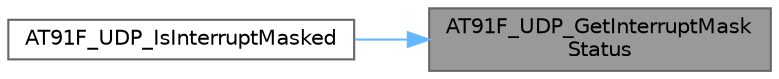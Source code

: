 digraph "AT91F_UDP_GetInterruptMaskStatus"
{
 // LATEX_PDF_SIZE
  bgcolor="transparent";
  edge [fontname=Helvetica,fontsize=10,labelfontname=Helvetica,labelfontsize=10];
  node [fontname=Helvetica,fontsize=10,shape=box,height=0.2,width=0.4];
  rankdir="RL";
  Node1 [id="Node000001",label="AT91F_UDP_GetInterruptMask\lStatus",height=0.2,width=0.4,color="gray40", fillcolor="grey60", style="filled", fontcolor="black",tooltip="Return UDP Interrupt Mask Status."];
  Node1 -> Node2 [id="edge1_Node000001_Node000002",dir="back",color="steelblue1",style="solid",tooltip=" "];
  Node2 [id="Node000002",label="AT91F_UDP_IsInterruptMasked",height=0.2,width=0.4,color="grey40", fillcolor="white", style="filled",URL="$lib___a_t91_s_a_m7_s64_8h.html#a1021bb7c18dd9b2940adc38d4a07110e",tooltip="Test if UDP Interrupt is Masked."];
}
